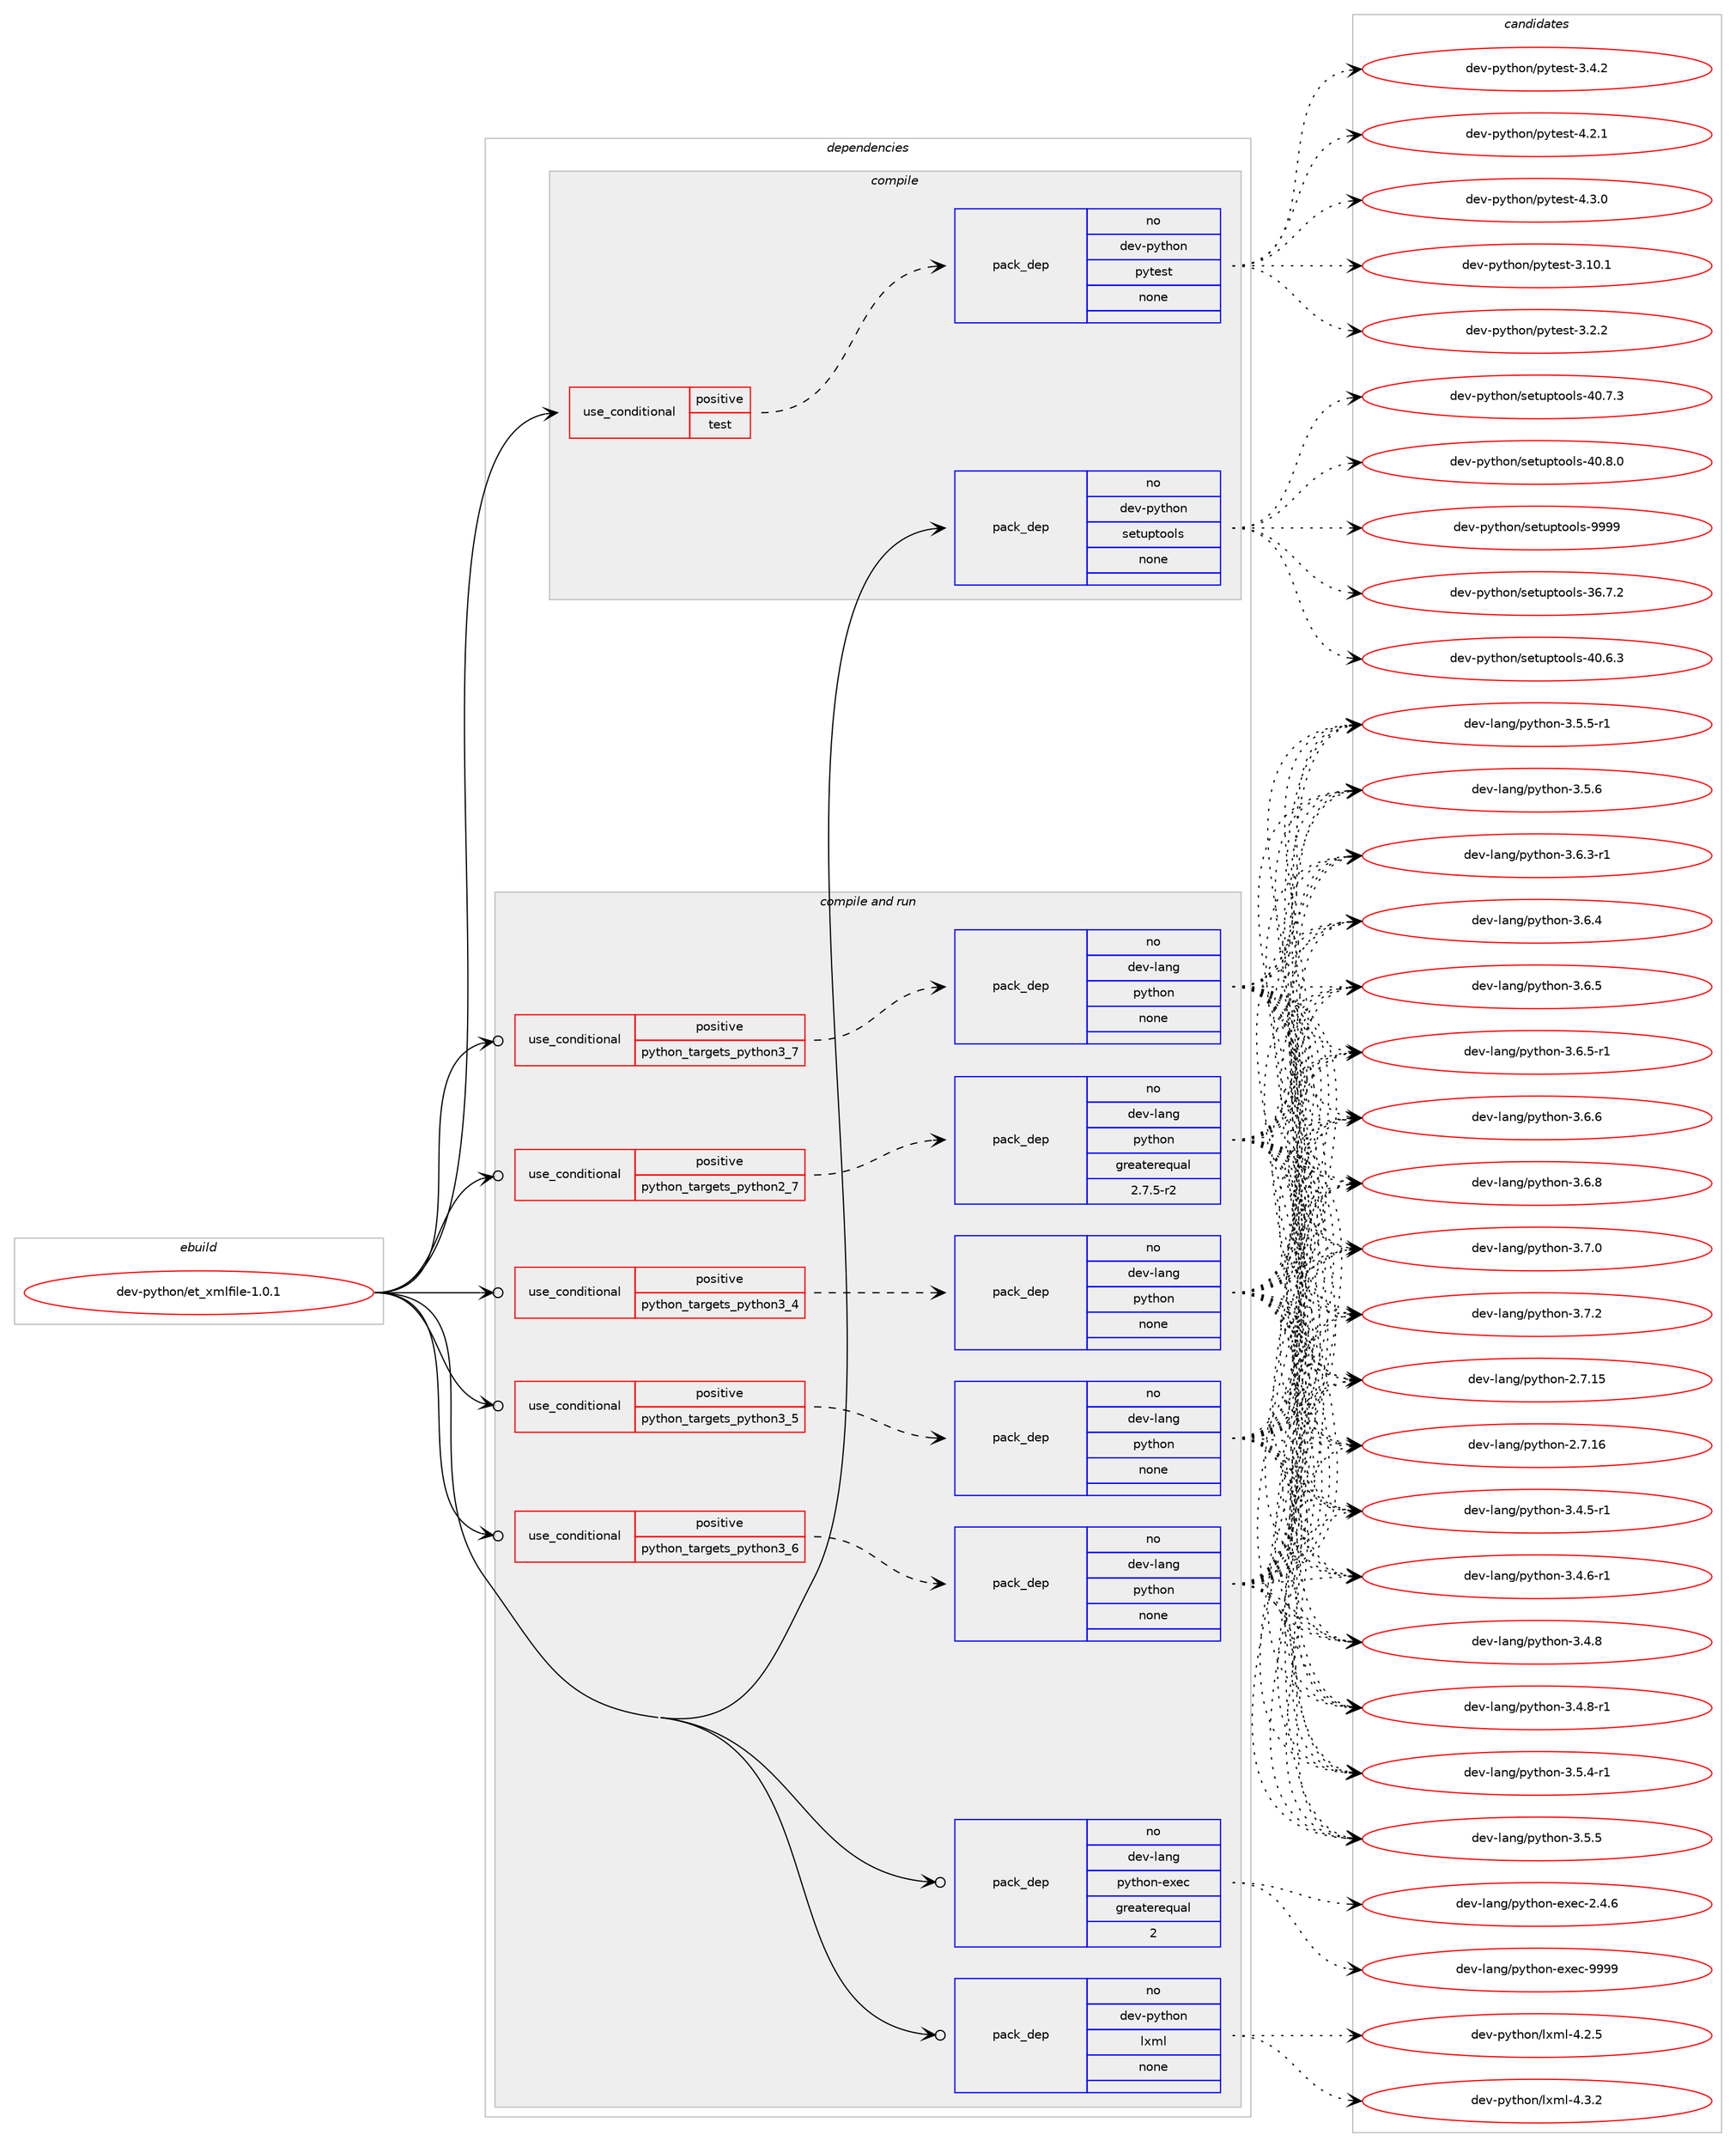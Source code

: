 digraph prolog {

# *************
# Graph options
# *************

newrank=true;
concentrate=true;
compound=true;
graph [rankdir=LR,fontname=Helvetica,fontsize=10,ranksep=1.5];#, ranksep=2.5, nodesep=0.2];
edge  [arrowhead=vee];
node  [fontname=Helvetica,fontsize=10];

# **********
# The ebuild
# **********

subgraph cluster_leftcol {
color=gray;
rank=same;
label=<<i>ebuild</i>>;
id [label="dev-python/et_xmlfile-1.0.1", color=red, width=4, href="../dev-python/et_xmlfile-1.0.1.svg"];
}

# ****************
# The dependencies
# ****************

subgraph cluster_midcol {
color=gray;
label=<<i>dependencies</i>>;
subgraph cluster_compile {
fillcolor="#eeeeee";
style=filled;
label=<<i>compile</i>>;
subgraph cond373956 {
dependency1408117 [label=<<TABLE BORDER="0" CELLBORDER="1" CELLSPACING="0" CELLPADDING="4"><TR><TD ROWSPAN="3" CELLPADDING="10">use_conditional</TD></TR><TR><TD>positive</TD></TR><TR><TD>test</TD></TR></TABLE>>, shape=none, color=red];
subgraph pack1010902 {
dependency1408118 [label=<<TABLE BORDER="0" CELLBORDER="1" CELLSPACING="0" CELLPADDING="4" WIDTH="220"><TR><TD ROWSPAN="6" CELLPADDING="30">pack_dep</TD></TR><TR><TD WIDTH="110">no</TD></TR><TR><TD>dev-python</TD></TR><TR><TD>pytest</TD></TR><TR><TD>none</TD></TR><TR><TD></TD></TR></TABLE>>, shape=none, color=blue];
}
dependency1408117:e -> dependency1408118:w [weight=20,style="dashed",arrowhead="vee"];
}
id:e -> dependency1408117:w [weight=20,style="solid",arrowhead="vee"];
subgraph pack1010903 {
dependency1408119 [label=<<TABLE BORDER="0" CELLBORDER="1" CELLSPACING="0" CELLPADDING="4" WIDTH="220"><TR><TD ROWSPAN="6" CELLPADDING="30">pack_dep</TD></TR><TR><TD WIDTH="110">no</TD></TR><TR><TD>dev-python</TD></TR><TR><TD>setuptools</TD></TR><TR><TD>none</TD></TR><TR><TD></TD></TR></TABLE>>, shape=none, color=blue];
}
id:e -> dependency1408119:w [weight=20,style="solid",arrowhead="vee"];
}
subgraph cluster_compileandrun {
fillcolor="#eeeeee";
style=filled;
label=<<i>compile and run</i>>;
subgraph cond373957 {
dependency1408120 [label=<<TABLE BORDER="0" CELLBORDER="1" CELLSPACING="0" CELLPADDING="4"><TR><TD ROWSPAN="3" CELLPADDING="10">use_conditional</TD></TR><TR><TD>positive</TD></TR><TR><TD>python_targets_python2_7</TD></TR></TABLE>>, shape=none, color=red];
subgraph pack1010904 {
dependency1408121 [label=<<TABLE BORDER="0" CELLBORDER="1" CELLSPACING="0" CELLPADDING="4" WIDTH="220"><TR><TD ROWSPAN="6" CELLPADDING="30">pack_dep</TD></TR><TR><TD WIDTH="110">no</TD></TR><TR><TD>dev-lang</TD></TR><TR><TD>python</TD></TR><TR><TD>greaterequal</TD></TR><TR><TD>2.7.5-r2</TD></TR></TABLE>>, shape=none, color=blue];
}
dependency1408120:e -> dependency1408121:w [weight=20,style="dashed",arrowhead="vee"];
}
id:e -> dependency1408120:w [weight=20,style="solid",arrowhead="odotvee"];
subgraph cond373958 {
dependency1408122 [label=<<TABLE BORDER="0" CELLBORDER="1" CELLSPACING="0" CELLPADDING="4"><TR><TD ROWSPAN="3" CELLPADDING="10">use_conditional</TD></TR><TR><TD>positive</TD></TR><TR><TD>python_targets_python3_4</TD></TR></TABLE>>, shape=none, color=red];
subgraph pack1010905 {
dependency1408123 [label=<<TABLE BORDER="0" CELLBORDER="1" CELLSPACING="0" CELLPADDING="4" WIDTH="220"><TR><TD ROWSPAN="6" CELLPADDING="30">pack_dep</TD></TR><TR><TD WIDTH="110">no</TD></TR><TR><TD>dev-lang</TD></TR><TR><TD>python</TD></TR><TR><TD>none</TD></TR><TR><TD></TD></TR></TABLE>>, shape=none, color=blue];
}
dependency1408122:e -> dependency1408123:w [weight=20,style="dashed",arrowhead="vee"];
}
id:e -> dependency1408122:w [weight=20,style="solid",arrowhead="odotvee"];
subgraph cond373959 {
dependency1408124 [label=<<TABLE BORDER="0" CELLBORDER="1" CELLSPACING="0" CELLPADDING="4"><TR><TD ROWSPAN="3" CELLPADDING="10">use_conditional</TD></TR><TR><TD>positive</TD></TR><TR><TD>python_targets_python3_5</TD></TR></TABLE>>, shape=none, color=red];
subgraph pack1010906 {
dependency1408125 [label=<<TABLE BORDER="0" CELLBORDER="1" CELLSPACING="0" CELLPADDING="4" WIDTH="220"><TR><TD ROWSPAN="6" CELLPADDING="30">pack_dep</TD></TR><TR><TD WIDTH="110">no</TD></TR><TR><TD>dev-lang</TD></TR><TR><TD>python</TD></TR><TR><TD>none</TD></TR><TR><TD></TD></TR></TABLE>>, shape=none, color=blue];
}
dependency1408124:e -> dependency1408125:w [weight=20,style="dashed",arrowhead="vee"];
}
id:e -> dependency1408124:w [weight=20,style="solid",arrowhead="odotvee"];
subgraph cond373960 {
dependency1408126 [label=<<TABLE BORDER="0" CELLBORDER="1" CELLSPACING="0" CELLPADDING="4"><TR><TD ROWSPAN="3" CELLPADDING="10">use_conditional</TD></TR><TR><TD>positive</TD></TR><TR><TD>python_targets_python3_6</TD></TR></TABLE>>, shape=none, color=red];
subgraph pack1010907 {
dependency1408127 [label=<<TABLE BORDER="0" CELLBORDER="1" CELLSPACING="0" CELLPADDING="4" WIDTH="220"><TR><TD ROWSPAN="6" CELLPADDING="30">pack_dep</TD></TR><TR><TD WIDTH="110">no</TD></TR><TR><TD>dev-lang</TD></TR><TR><TD>python</TD></TR><TR><TD>none</TD></TR><TR><TD></TD></TR></TABLE>>, shape=none, color=blue];
}
dependency1408126:e -> dependency1408127:w [weight=20,style="dashed",arrowhead="vee"];
}
id:e -> dependency1408126:w [weight=20,style="solid",arrowhead="odotvee"];
subgraph cond373961 {
dependency1408128 [label=<<TABLE BORDER="0" CELLBORDER="1" CELLSPACING="0" CELLPADDING="4"><TR><TD ROWSPAN="3" CELLPADDING="10">use_conditional</TD></TR><TR><TD>positive</TD></TR><TR><TD>python_targets_python3_7</TD></TR></TABLE>>, shape=none, color=red];
subgraph pack1010908 {
dependency1408129 [label=<<TABLE BORDER="0" CELLBORDER="1" CELLSPACING="0" CELLPADDING="4" WIDTH="220"><TR><TD ROWSPAN="6" CELLPADDING="30">pack_dep</TD></TR><TR><TD WIDTH="110">no</TD></TR><TR><TD>dev-lang</TD></TR><TR><TD>python</TD></TR><TR><TD>none</TD></TR><TR><TD></TD></TR></TABLE>>, shape=none, color=blue];
}
dependency1408128:e -> dependency1408129:w [weight=20,style="dashed",arrowhead="vee"];
}
id:e -> dependency1408128:w [weight=20,style="solid",arrowhead="odotvee"];
subgraph pack1010909 {
dependency1408130 [label=<<TABLE BORDER="0" CELLBORDER="1" CELLSPACING="0" CELLPADDING="4" WIDTH="220"><TR><TD ROWSPAN="6" CELLPADDING="30">pack_dep</TD></TR><TR><TD WIDTH="110">no</TD></TR><TR><TD>dev-lang</TD></TR><TR><TD>python-exec</TD></TR><TR><TD>greaterequal</TD></TR><TR><TD>2</TD></TR></TABLE>>, shape=none, color=blue];
}
id:e -> dependency1408130:w [weight=20,style="solid",arrowhead="odotvee"];
subgraph pack1010910 {
dependency1408131 [label=<<TABLE BORDER="0" CELLBORDER="1" CELLSPACING="0" CELLPADDING="4" WIDTH="220"><TR><TD ROWSPAN="6" CELLPADDING="30">pack_dep</TD></TR><TR><TD WIDTH="110">no</TD></TR><TR><TD>dev-python</TD></TR><TR><TD>lxml</TD></TR><TR><TD>none</TD></TR><TR><TD></TD></TR></TABLE>>, shape=none, color=blue];
}
id:e -> dependency1408131:w [weight=20,style="solid",arrowhead="odotvee"];
}
subgraph cluster_run {
fillcolor="#eeeeee";
style=filled;
label=<<i>run</i>>;
}
}

# **************
# The candidates
# **************

subgraph cluster_choices {
rank=same;
color=gray;
label=<<i>candidates</i>>;

subgraph choice1010902 {
color=black;
nodesep=1;
choice100101118451121211161041111104711212111610111511645514649484649 [label="dev-python/pytest-3.10.1", color=red, width=4,href="../dev-python/pytest-3.10.1.svg"];
choice1001011184511212111610411111047112121116101115116455146504650 [label="dev-python/pytest-3.2.2", color=red, width=4,href="../dev-python/pytest-3.2.2.svg"];
choice1001011184511212111610411111047112121116101115116455146524650 [label="dev-python/pytest-3.4.2", color=red, width=4,href="../dev-python/pytest-3.4.2.svg"];
choice1001011184511212111610411111047112121116101115116455246504649 [label="dev-python/pytest-4.2.1", color=red, width=4,href="../dev-python/pytest-4.2.1.svg"];
choice1001011184511212111610411111047112121116101115116455246514648 [label="dev-python/pytest-4.3.0", color=red, width=4,href="../dev-python/pytest-4.3.0.svg"];
dependency1408118:e -> choice100101118451121211161041111104711212111610111511645514649484649:w [style=dotted,weight="100"];
dependency1408118:e -> choice1001011184511212111610411111047112121116101115116455146504650:w [style=dotted,weight="100"];
dependency1408118:e -> choice1001011184511212111610411111047112121116101115116455146524650:w [style=dotted,weight="100"];
dependency1408118:e -> choice1001011184511212111610411111047112121116101115116455246504649:w [style=dotted,weight="100"];
dependency1408118:e -> choice1001011184511212111610411111047112121116101115116455246514648:w [style=dotted,weight="100"];
}
subgraph choice1010903 {
color=black;
nodesep=1;
choice100101118451121211161041111104711510111611711211611111110811545515446554650 [label="dev-python/setuptools-36.7.2", color=red, width=4,href="../dev-python/setuptools-36.7.2.svg"];
choice100101118451121211161041111104711510111611711211611111110811545524846544651 [label="dev-python/setuptools-40.6.3", color=red, width=4,href="../dev-python/setuptools-40.6.3.svg"];
choice100101118451121211161041111104711510111611711211611111110811545524846554651 [label="dev-python/setuptools-40.7.3", color=red, width=4,href="../dev-python/setuptools-40.7.3.svg"];
choice100101118451121211161041111104711510111611711211611111110811545524846564648 [label="dev-python/setuptools-40.8.0", color=red, width=4,href="../dev-python/setuptools-40.8.0.svg"];
choice10010111845112121116104111110471151011161171121161111111081154557575757 [label="dev-python/setuptools-9999", color=red, width=4,href="../dev-python/setuptools-9999.svg"];
dependency1408119:e -> choice100101118451121211161041111104711510111611711211611111110811545515446554650:w [style=dotted,weight="100"];
dependency1408119:e -> choice100101118451121211161041111104711510111611711211611111110811545524846544651:w [style=dotted,weight="100"];
dependency1408119:e -> choice100101118451121211161041111104711510111611711211611111110811545524846554651:w [style=dotted,weight="100"];
dependency1408119:e -> choice100101118451121211161041111104711510111611711211611111110811545524846564648:w [style=dotted,weight="100"];
dependency1408119:e -> choice10010111845112121116104111110471151011161171121161111111081154557575757:w [style=dotted,weight="100"];
}
subgraph choice1010904 {
color=black;
nodesep=1;
choice10010111845108971101034711212111610411111045504655464953 [label="dev-lang/python-2.7.15", color=red, width=4,href="../dev-lang/python-2.7.15.svg"];
choice10010111845108971101034711212111610411111045504655464954 [label="dev-lang/python-2.7.16", color=red, width=4,href="../dev-lang/python-2.7.16.svg"];
choice1001011184510897110103471121211161041111104551465246534511449 [label="dev-lang/python-3.4.5-r1", color=red, width=4,href="../dev-lang/python-3.4.5-r1.svg"];
choice1001011184510897110103471121211161041111104551465246544511449 [label="dev-lang/python-3.4.6-r1", color=red, width=4,href="../dev-lang/python-3.4.6-r1.svg"];
choice100101118451089711010347112121116104111110455146524656 [label="dev-lang/python-3.4.8", color=red, width=4,href="../dev-lang/python-3.4.8.svg"];
choice1001011184510897110103471121211161041111104551465246564511449 [label="dev-lang/python-3.4.8-r1", color=red, width=4,href="../dev-lang/python-3.4.8-r1.svg"];
choice1001011184510897110103471121211161041111104551465346524511449 [label="dev-lang/python-3.5.4-r1", color=red, width=4,href="../dev-lang/python-3.5.4-r1.svg"];
choice100101118451089711010347112121116104111110455146534653 [label="dev-lang/python-3.5.5", color=red, width=4,href="../dev-lang/python-3.5.5.svg"];
choice1001011184510897110103471121211161041111104551465346534511449 [label="dev-lang/python-3.5.5-r1", color=red, width=4,href="../dev-lang/python-3.5.5-r1.svg"];
choice100101118451089711010347112121116104111110455146534654 [label="dev-lang/python-3.5.6", color=red, width=4,href="../dev-lang/python-3.5.6.svg"];
choice1001011184510897110103471121211161041111104551465446514511449 [label="dev-lang/python-3.6.3-r1", color=red, width=4,href="../dev-lang/python-3.6.3-r1.svg"];
choice100101118451089711010347112121116104111110455146544652 [label="dev-lang/python-3.6.4", color=red, width=4,href="../dev-lang/python-3.6.4.svg"];
choice100101118451089711010347112121116104111110455146544653 [label="dev-lang/python-3.6.5", color=red, width=4,href="../dev-lang/python-3.6.5.svg"];
choice1001011184510897110103471121211161041111104551465446534511449 [label="dev-lang/python-3.6.5-r1", color=red, width=4,href="../dev-lang/python-3.6.5-r1.svg"];
choice100101118451089711010347112121116104111110455146544654 [label="dev-lang/python-3.6.6", color=red, width=4,href="../dev-lang/python-3.6.6.svg"];
choice100101118451089711010347112121116104111110455146544656 [label="dev-lang/python-3.6.8", color=red, width=4,href="../dev-lang/python-3.6.8.svg"];
choice100101118451089711010347112121116104111110455146554648 [label="dev-lang/python-3.7.0", color=red, width=4,href="../dev-lang/python-3.7.0.svg"];
choice100101118451089711010347112121116104111110455146554650 [label="dev-lang/python-3.7.2", color=red, width=4,href="../dev-lang/python-3.7.2.svg"];
dependency1408121:e -> choice10010111845108971101034711212111610411111045504655464953:w [style=dotted,weight="100"];
dependency1408121:e -> choice10010111845108971101034711212111610411111045504655464954:w [style=dotted,weight="100"];
dependency1408121:e -> choice1001011184510897110103471121211161041111104551465246534511449:w [style=dotted,weight="100"];
dependency1408121:e -> choice1001011184510897110103471121211161041111104551465246544511449:w [style=dotted,weight="100"];
dependency1408121:e -> choice100101118451089711010347112121116104111110455146524656:w [style=dotted,weight="100"];
dependency1408121:e -> choice1001011184510897110103471121211161041111104551465246564511449:w [style=dotted,weight="100"];
dependency1408121:e -> choice1001011184510897110103471121211161041111104551465346524511449:w [style=dotted,weight="100"];
dependency1408121:e -> choice100101118451089711010347112121116104111110455146534653:w [style=dotted,weight="100"];
dependency1408121:e -> choice1001011184510897110103471121211161041111104551465346534511449:w [style=dotted,weight="100"];
dependency1408121:e -> choice100101118451089711010347112121116104111110455146534654:w [style=dotted,weight="100"];
dependency1408121:e -> choice1001011184510897110103471121211161041111104551465446514511449:w [style=dotted,weight="100"];
dependency1408121:e -> choice100101118451089711010347112121116104111110455146544652:w [style=dotted,weight="100"];
dependency1408121:e -> choice100101118451089711010347112121116104111110455146544653:w [style=dotted,weight="100"];
dependency1408121:e -> choice1001011184510897110103471121211161041111104551465446534511449:w [style=dotted,weight="100"];
dependency1408121:e -> choice100101118451089711010347112121116104111110455146544654:w [style=dotted,weight="100"];
dependency1408121:e -> choice100101118451089711010347112121116104111110455146544656:w [style=dotted,weight="100"];
dependency1408121:e -> choice100101118451089711010347112121116104111110455146554648:w [style=dotted,weight="100"];
dependency1408121:e -> choice100101118451089711010347112121116104111110455146554650:w [style=dotted,weight="100"];
}
subgraph choice1010905 {
color=black;
nodesep=1;
choice10010111845108971101034711212111610411111045504655464953 [label="dev-lang/python-2.7.15", color=red, width=4,href="../dev-lang/python-2.7.15.svg"];
choice10010111845108971101034711212111610411111045504655464954 [label="dev-lang/python-2.7.16", color=red, width=4,href="../dev-lang/python-2.7.16.svg"];
choice1001011184510897110103471121211161041111104551465246534511449 [label="dev-lang/python-3.4.5-r1", color=red, width=4,href="../dev-lang/python-3.4.5-r1.svg"];
choice1001011184510897110103471121211161041111104551465246544511449 [label="dev-lang/python-3.4.6-r1", color=red, width=4,href="../dev-lang/python-3.4.6-r1.svg"];
choice100101118451089711010347112121116104111110455146524656 [label="dev-lang/python-3.4.8", color=red, width=4,href="../dev-lang/python-3.4.8.svg"];
choice1001011184510897110103471121211161041111104551465246564511449 [label="dev-lang/python-3.4.8-r1", color=red, width=4,href="../dev-lang/python-3.4.8-r1.svg"];
choice1001011184510897110103471121211161041111104551465346524511449 [label="dev-lang/python-3.5.4-r1", color=red, width=4,href="../dev-lang/python-3.5.4-r1.svg"];
choice100101118451089711010347112121116104111110455146534653 [label="dev-lang/python-3.5.5", color=red, width=4,href="../dev-lang/python-3.5.5.svg"];
choice1001011184510897110103471121211161041111104551465346534511449 [label="dev-lang/python-3.5.5-r1", color=red, width=4,href="../dev-lang/python-3.5.5-r1.svg"];
choice100101118451089711010347112121116104111110455146534654 [label="dev-lang/python-3.5.6", color=red, width=4,href="../dev-lang/python-3.5.6.svg"];
choice1001011184510897110103471121211161041111104551465446514511449 [label="dev-lang/python-3.6.3-r1", color=red, width=4,href="../dev-lang/python-3.6.3-r1.svg"];
choice100101118451089711010347112121116104111110455146544652 [label="dev-lang/python-3.6.4", color=red, width=4,href="../dev-lang/python-3.6.4.svg"];
choice100101118451089711010347112121116104111110455146544653 [label="dev-lang/python-3.6.5", color=red, width=4,href="../dev-lang/python-3.6.5.svg"];
choice1001011184510897110103471121211161041111104551465446534511449 [label="dev-lang/python-3.6.5-r1", color=red, width=4,href="../dev-lang/python-3.6.5-r1.svg"];
choice100101118451089711010347112121116104111110455146544654 [label="dev-lang/python-3.6.6", color=red, width=4,href="../dev-lang/python-3.6.6.svg"];
choice100101118451089711010347112121116104111110455146544656 [label="dev-lang/python-3.6.8", color=red, width=4,href="../dev-lang/python-3.6.8.svg"];
choice100101118451089711010347112121116104111110455146554648 [label="dev-lang/python-3.7.0", color=red, width=4,href="../dev-lang/python-3.7.0.svg"];
choice100101118451089711010347112121116104111110455146554650 [label="dev-lang/python-3.7.2", color=red, width=4,href="../dev-lang/python-3.7.2.svg"];
dependency1408123:e -> choice10010111845108971101034711212111610411111045504655464953:w [style=dotted,weight="100"];
dependency1408123:e -> choice10010111845108971101034711212111610411111045504655464954:w [style=dotted,weight="100"];
dependency1408123:e -> choice1001011184510897110103471121211161041111104551465246534511449:w [style=dotted,weight="100"];
dependency1408123:e -> choice1001011184510897110103471121211161041111104551465246544511449:w [style=dotted,weight="100"];
dependency1408123:e -> choice100101118451089711010347112121116104111110455146524656:w [style=dotted,weight="100"];
dependency1408123:e -> choice1001011184510897110103471121211161041111104551465246564511449:w [style=dotted,weight="100"];
dependency1408123:e -> choice1001011184510897110103471121211161041111104551465346524511449:w [style=dotted,weight="100"];
dependency1408123:e -> choice100101118451089711010347112121116104111110455146534653:w [style=dotted,weight="100"];
dependency1408123:e -> choice1001011184510897110103471121211161041111104551465346534511449:w [style=dotted,weight="100"];
dependency1408123:e -> choice100101118451089711010347112121116104111110455146534654:w [style=dotted,weight="100"];
dependency1408123:e -> choice1001011184510897110103471121211161041111104551465446514511449:w [style=dotted,weight="100"];
dependency1408123:e -> choice100101118451089711010347112121116104111110455146544652:w [style=dotted,weight="100"];
dependency1408123:e -> choice100101118451089711010347112121116104111110455146544653:w [style=dotted,weight="100"];
dependency1408123:e -> choice1001011184510897110103471121211161041111104551465446534511449:w [style=dotted,weight="100"];
dependency1408123:e -> choice100101118451089711010347112121116104111110455146544654:w [style=dotted,weight="100"];
dependency1408123:e -> choice100101118451089711010347112121116104111110455146544656:w [style=dotted,weight="100"];
dependency1408123:e -> choice100101118451089711010347112121116104111110455146554648:w [style=dotted,weight="100"];
dependency1408123:e -> choice100101118451089711010347112121116104111110455146554650:w [style=dotted,weight="100"];
}
subgraph choice1010906 {
color=black;
nodesep=1;
choice10010111845108971101034711212111610411111045504655464953 [label="dev-lang/python-2.7.15", color=red, width=4,href="../dev-lang/python-2.7.15.svg"];
choice10010111845108971101034711212111610411111045504655464954 [label="dev-lang/python-2.7.16", color=red, width=4,href="../dev-lang/python-2.7.16.svg"];
choice1001011184510897110103471121211161041111104551465246534511449 [label="dev-lang/python-3.4.5-r1", color=red, width=4,href="../dev-lang/python-3.4.5-r1.svg"];
choice1001011184510897110103471121211161041111104551465246544511449 [label="dev-lang/python-3.4.6-r1", color=red, width=4,href="../dev-lang/python-3.4.6-r1.svg"];
choice100101118451089711010347112121116104111110455146524656 [label="dev-lang/python-3.4.8", color=red, width=4,href="../dev-lang/python-3.4.8.svg"];
choice1001011184510897110103471121211161041111104551465246564511449 [label="dev-lang/python-3.4.8-r1", color=red, width=4,href="../dev-lang/python-3.4.8-r1.svg"];
choice1001011184510897110103471121211161041111104551465346524511449 [label="dev-lang/python-3.5.4-r1", color=red, width=4,href="../dev-lang/python-3.5.4-r1.svg"];
choice100101118451089711010347112121116104111110455146534653 [label="dev-lang/python-3.5.5", color=red, width=4,href="../dev-lang/python-3.5.5.svg"];
choice1001011184510897110103471121211161041111104551465346534511449 [label="dev-lang/python-3.5.5-r1", color=red, width=4,href="../dev-lang/python-3.5.5-r1.svg"];
choice100101118451089711010347112121116104111110455146534654 [label="dev-lang/python-3.5.6", color=red, width=4,href="../dev-lang/python-3.5.6.svg"];
choice1001011184510897110103471121211161041111104551465446514511449 [label="dev-lang/python-3.6.3-r1", color=red, width=4,href="../dev-lang/python-3.6.3-r1.svg"];
choice100101118451089711010347112121116104111110455146544652 [label="dev-lang/python-3.6.4", color=red, width=4,href="../dev-lang/python-3.6.4.svg"];
choice100101118451089711010347112121116104111110455146544653 [label="dev-lang/python-3.6.5", color=red, width=4,href="../dev-lang/python-3.6.5.svg"];
choice1001011184510897110103471121211161041111104551465446534511449 [label="dev-lang/python-3.6.5-r1", color=red, width=4,href="../dev-lang/python-3.6.5-r1.svg"];
choice100101118451089711010347112121116104111110455146544654 [label="dev-lang/python-3.6.6", color=red, width=4,href="../dev-lang/python-3.6.6.svg"];
choice100101118451089711010347112121116104111110455146544656 [label="dev-lang/python-3.6.8", color=red, width=4,href="../dev-lang/python-3.6.8.svg"];
choice100101118451089711010347112121116104111110455146554648 [label="dev-lang/python-3.7.0", color=red, width=4,href="../dev-lang/python-3.7.0.svg"];
choice100101118451089711010347112121116104111110455146554650 [label="dev-lang/python-3.7.2", color=red, width=4,href="../dev-lang/python-3.7.2.svg"];
dependency1408125:e -> choice10010111845108971101034711212111610411111045504655464953:w [style=dotted,weight="100"];
dependency1408125:e -> choice10010111845108971101034711212111610411111045504655464954:w [style=dotted,weight="100"];
dependency1408125:e -> choice1001011184510897110103471121211161041111104551465246534511449:w [style=dotted,weight="100"];
dependency1408125:e -> choice1001011184510897110103471121211161041111104551465246544511449:w [style=dotted,weight="100"];
dependency1408125:e -> choice100101118451089711010347112121116104111110455146524656:w [style=dotted,weight="100"];
dependency1408125:e -> choice1001011184510897110103471121211161041111104551465246564511449:w [style=dotted,weight="100"];
dependency1408125:e -> choice1001011184510897110103471121211161041111104551465346524511449:w [style=dotted,weight="100"];
dependency1408125:e -> choice100101118451089711010347112121116104111110455146534653:w [style=dotted,weight="100"];
dependency1408125:e -> choice1001011184510897110103471121211161041111104551465346534511449:w [style=dotted,weight="100"];
dependency1408125:e -> choice100101118451089711010347112121116104111110455146534654:w [style=dotted,weight="100"];
dependency1408125:e -> choice1001011184510897110103471121211161041111104551465446514511449:w [style=dotted,weight="100"];
dependency1408125:e -> choice100101118451089711010347112121116104111110455146544652:w [style=dotted,weight="100"];
dependency1408125:e -> choice100101118451089711010347112121116104111110455146544653:w [style=dotted,weight="100"];
dependency1408125:e -> choice1001011184510897110103471121211161041111104551465446534511449:w [style=dotted,weight="100"];
dependency1408125:e -> choice100101118451089711010347112121116104111110455146544654:w [style=dotted,weight="100"];
dependency1408125:e -> choice100101118451089711010347112121116104111110455146544656:w [style=dotted,weight="100"];
dependency1408125:e -> choice100101118451089711010347112121116104111110455146554648:w [style=dotted,weight="100"];
dependency1408125:e -> choice100101118451089711010347112121116104111110455146554650:w [style=dotted,weight="100"];
}
subgraph choice1010907 {
color=black;
nodesep=1;
choice10010111845108971101034711212111610411111045504655464953 [label="dev-lang/python-2.7.15", color=red, width=4,href="../dev-lang/python-2.7.15.svg"];
choice10010111845108971101034711212111610411111045504655464954 [label="dev-lang/python-2.7.16", color=red, width=4,href="../dev-lang/python-2.7.16.svg"];
choice1001011184510897110103471121211161041111104551465246534511449 [label="dev-lang/python-3.4.5-r1", color=red, width=4,href="../dev-lang/python-3.4.5-r1.svg"];
choice1001011184510897110103471121211161041111104551465246544511449 [label="dev-lang/python-3.4.6-r1", color=red, width=4,href="../dev-lang/python-3.4.6-r1.svg"];
choice100101118451089711010347112121116104111110455146524656 [label="dev-lang/python-3.4.8", color=red, width=4,href="../dev-lang/python-3.4.8.svg"];
choice1001011184510897110103471121211161041111104551465246564511449 [label="dev-lang/python-3.4.8-r1", color=red, width=4,href="../dev-lang/python-3.4.8-r1.svg"];
choice1001011184510897110103471121211161041111104551465346524511449 [label="dev-lang/python-3.5.4-r1", color=red, width=4,href="../dev-lang/python-3.5.4-r1.svg"];
choice100101118451089711010347112121116104111110455146534653 [label="dev-lang/python-3.5.5", color=red, width=4,href="../dev-lang/python-3.5.5.svg"];
choice1001011184510897110103471121211161041111104551465346534511449 [label="dev-lang/python-3.5.5-r1", color=red, width=4,href="../dev-lang/python-3.5.5-r1.svg"];
choice100101118451089711010347112121116104111110455146534654 [label="dev-lang/python-3.5.6", color=red, width=4,href="../dev-lang/python-3.5.6.svg"];
choice1001011184510897110103471121211161041111104551465446514511449 [label="dev-lang/python-3.6.3-r1", color=red, width=4,href="../dev-lang/python-3.6.3-r1.svg"];
choice100101118451089711010347112121116104111110455146544652 [label="dev-lang/python-3.6.4", color=red, width=4,href="../dev-lang/python-3.6.4.svg"];
choice100101118451089711010347112121116104111110455146544653 [label="dev-lang/python-3.6.5", color=red, width=4,href="../dev-lang/python-3.6.5.svg"];
choice1001011184510897110103471121211161041111104551465446534511449 [label="dev-lang/python-3.6.5-r1", color=red, width=4,href="../dev-lang/python-3.6.5-r1.svg"];
choice100101118451089711010347112121116104111110455146544654 [label="dev-lang/python-3.6.6", color=red, width=4,href="../dev-lang/python-3.6.6.svg"];
choice100101118451089711010347112121116104111110455146544656 [label="dev-lang/python-3.6.8", color=red, width=4,href="../dev-lang/python-3.6.8.svg"];
choice100101118451089711010347112121116104111110455146554648 [label="dev-lang/python-3.7.0", color=red, width=4,href="../dev-lang/python-3.7.0.svg"];
choice100101118451089711010347112121116104111110455146554650 [label="dev-lang/python-3.7.2", color=red, width=4,href="../dev-lang/python-3.7.2.svg"];
dependency1408127:e -> choice10010111845108971101034711212111610411111045504655464953:w [style=dotted,weight="100"];
dependency1408127:e -> choice10010111845108971101034711212111610411111045504655464954:w [style=dotted,weight="100"];
dependency1408127:e -> choice1001011184510897110103471121211161041111104551465246534511449:w [style=dotted,weight="100"];
dependency1408127:e -> choice1001011184510897110103471121211161041111104551465246544511449:w [style=dotted,weight="100"];
dependency1408127:e -> choice100101118451089711010347112121116104111110455146524656:w [style=dotted,weight="100"];
dependency1408127:e -> choice1001011184510897110103471121211161041111104551465246564511449:w [style=dotted,weight="100"];
dependency1408127:e -> choice1001011184510897110103471121211161041111104551465346524511449:w [style=dotted,weight="100"];
dependency1408127:e -> choice100101118451089711010347112121116104111110455146534653:w [style=dotted,weight="100"];
dependency1408127:e -> choice1001011184510897110103471121211161041111104551465346534511449:w [style=dotted,weight="100"];
dependency1408127:e -> choice100101118451089711010347112121116104111110455146534654:w [style=dotted,weight="100"];
dependency1408127:e -> choice1001011184510897110103471121211161041111104551465446514511449:w [style=dotted,weight="100"];
dependency1408127:e -> choice100101118451089711010347112121116104111110455146544652:w [style=dotted,weight="100"];
dependency1408127:e -> choice100101118451089711010347112121116104111110455146544653:w [style=dotted,weight="100"];
dependency1408127:e -> choice1001011184510897110103471121211161041111104551465446534511449:w [style=dotted,weight="100"];
dependency1408127:e -> choice100101118451089711010347112121116104111110455146544654:w [style=dotted,weight="100"];
dependency1408127:e -> choice100101118451089711010347112121116104111110455146544656:w [style=dotted,weight="100"];
dependency1408127:e -> choice100101118451089711010347112121116104111110455146554648:w [style=dotted,weight="100"];
dependency1408127:e -> choice100101118451089711010347112121116104111110455146554650:w [style=dotted,weight="100"];
}
subgraph choice1010908 {
color=black;
nodesep=1;
choice10010111845108971101034711212111610411111045504655464953 [label="dev-lang/python-2.7.15", color=red, width=4,href="../dev-lang/python-2.7.15.svg"];
choice10010111845108971101034711212111610411111045504655464954 [label="dev-lang/python-2.7.16", color=red, width=4,href="../dev-lang/python-2.7.16.svg"];
choice1001011184510897110103471121211161041111104551465246534511449 [label="dev-lang/python-3.4.5-r1", color=red, width=4,href="../dev-lang/python-3.4.5-r1.svg"];
choice1001011184510897110103471121211161041111104551465246544511449 [label="dev-lang/python-3.4.6-r1", color=red, width=4,href="../dev-lang/python-3.4.6-r1.svg"];
choice100101118451089711010347112121116104111110455146524656 [label="dev-lang/python-3.4.8", color=red, width=4,href="../dev-lang/python-3.4.8.svg"];
choice1001011184510897110103471121211161041111104551465246564511449 [label="dev-lang/python-3.4.8-r1", color=red, width=4,href="../dev-lang/python-3.4.8-r1.svg"];
choice1001011184510897110103471121211161041111104551465346524511449 [label="dev-lang/python-3.5.4-r1", color=red, width=4,href="../dev-lang/python-3.5.4-r1.svg"];
choice100101118451089711010347112121116104111110455146534653 [label="dev-lang/python-3.5.5", color=red, width=4,href="../dev-lang/python-3.5.5.svg"];
choice1001011184510897110103471121211161041111104551465346534511449 [label="dev-lang/python-3.5.5-r1", color=red, width=4,href="../dev-lang/python-3.5.5-r1.svg"];
choice100101118451089711010347112121116104111110455146534654 [label="dev-lang/python-3.5.6", color=red, width=4,href="../dev-lang/python-3.5.6.svg"];
choice1001011184510897110103471121211161041111104551465446514511449 [label="dev-lang/python-3.6.3-r1", color=red, width=4,href="../dev-lang/python-3.6.3-r1.svg"];
choice100101118451089711010347112121116104111110455146544652 [label="dev-lang/python-3.6.4", color=red, width=4,href="../dev-lang/python-3.6.4.svg"];
choice100101118451089711010347112121116104111110455146544653 [label="dev-lang/python-3.6.5", color=red, width=4,href="../dev-lang/python-3.6.5.svg"];
choice1001011184510897110103471121211161041111104551465446534511449 [label="dev-lang/python-3.6.5-r1", color=red, width=4,href="../dev-lang/python-3.6.5-r1.svg"];
choice100101118451089711010347112121116104111110455146544654 [label="dev-lang/python-3.6.6", color=red, width=4,href="../dev-lang/python-3.6.6.svg"];
choice100101118451089711010347112121116104111110455146544656 [label="dev-lang/python-3.6.8", color=red, width=4,href="../dev-lang/python-3.6.8.svg"];
choice100101118451089711010347112121116104111110455146554648 [label="dev-lang/python-3.7.0", color=red, width=4,href="../dev-lang/python-3.7.0.svg"];
choice100101118451089711010347112121116104111110455146554650 [label="dev-lang/python-3.7.2", color=red, width=4,href="../dev-lang/python-3.7.2.svg"];
dependency1408129:e -> choice10010111845108971101034711212111610411111045504655464953:w [style=dotted,weight="100"];
dependency1408129:e -> choice10010111845108971101034711212111610411111045504655464954:w [style=dotted,weight="100"];
dependency1408129:e -> choice1001011184510897110103471121211161041111104551465246534511449:w [style=dotted,weight="100"];
dependency1408129:e -> choice1001011184510897110103471121211161041111104551465246544511449:w [style=dotted,weight="100"];
dependency1408129:e -> choice100101118451089711010347112121116104111110455146524656:w [style=dotted,weight="100"];
dependency1408129:e -> choice1001011184510897110103471121211161041111104551465246564511449:w [style=dotted,weight="100"];
dependency1408129:e -> choice1001011184510897110103471121211161041111104551465346524511449:w [style=dotted,weight="100"];
dependency1408129:e -> choice100101118451089711010347112121116104111110455146534653:w [style=dotted,weight="100"];
dependency1408129:e -> choice1001011184510897110103471121211161041111104551465346534511449:w [style=dotted,weight="100"];
dependency1408129:e -> choice100101118451089711010347112121116104111110455146534654:w [style=dotted,weight="100"];
dependency1408129:e -> choice1001011184510897110103471121211161041111104551465446514511449:w [style=dotted,weight="100"];
dependency1408129:e -> choice100101118451089711010347112121116104111110455146544652:w [style=dotted,weight="100"];
dependency1408129:e -> choice100101118451089711010347112121116104111110455146544653:w [style=dotted,weight="100"];
dependency1408129:e -> choice1001011184510897110103471121211161041111104551465446534511449:w [style=dotted,weight="100"];
dependency1408129:e -> choice100101118451089711010347112121116104111110455146544654:w [style=dotted,weight="100"];
dependency1408129:e -> choice100101118451089711010347112121116104111110455146544656:w [style=dotted,weight="100"];
dependency1408129:e -> choice100101118451089711010347112121116104111110455146554648:w [style=dotted,weight="100"];
dependency1408129:e -> choice100101118451089711010347112121116104111110455146554650:w [style=dotted,weight="100"];
}
subgraph choice1010909 {
color=black;
nodesep=1;
choice1001011184510897110103471121211161041111104510112010199455046524654 [label="dev-lang/python-exec-2.4.6", color=red, width=4,href="../dev-lang/python-exec-2.4.6.svg"];
choice10010111845108971101034711212111610411111045101120101994557575757 [label="dev-lang/python-exec-9999", color=red, width=4,href="../dev-lang/python-exec-9999.svg"];
dependency1408130:e -> choice1001011184510897110103471121211161041111104510112010199455046524654:w [style=dotted,weight="100"];
dependency1408130:e -> choice10010111845108971101034711212111610411111045101120101994557575757:w [style=dotted,weight="100"];
}
subgraph choice1010910 {
color=black;
nodesep=1;
choice1001011184511212111610411111047108120109108455246504653 [label="dev-python/lxml-4.2.5", color=red, width=4,href="../dev-python/lxml-4.2.5.svg"];
choice1001011184511212111610411111047108120109108455246514650 [label="dev-python/lxml-4.3.2", color=red, width=4,href="../dev-python/lxml-4.3.2.svg"];
dependency1408131:e -> choice1001011184511212111610411111047108120109108455246504653:w [style=dotted,weight="100"];
dependency1408131:e -> choice1001011184511212111610411111047108120109108455246514650:w [style=dotted,weight="100"];
}
}

}

